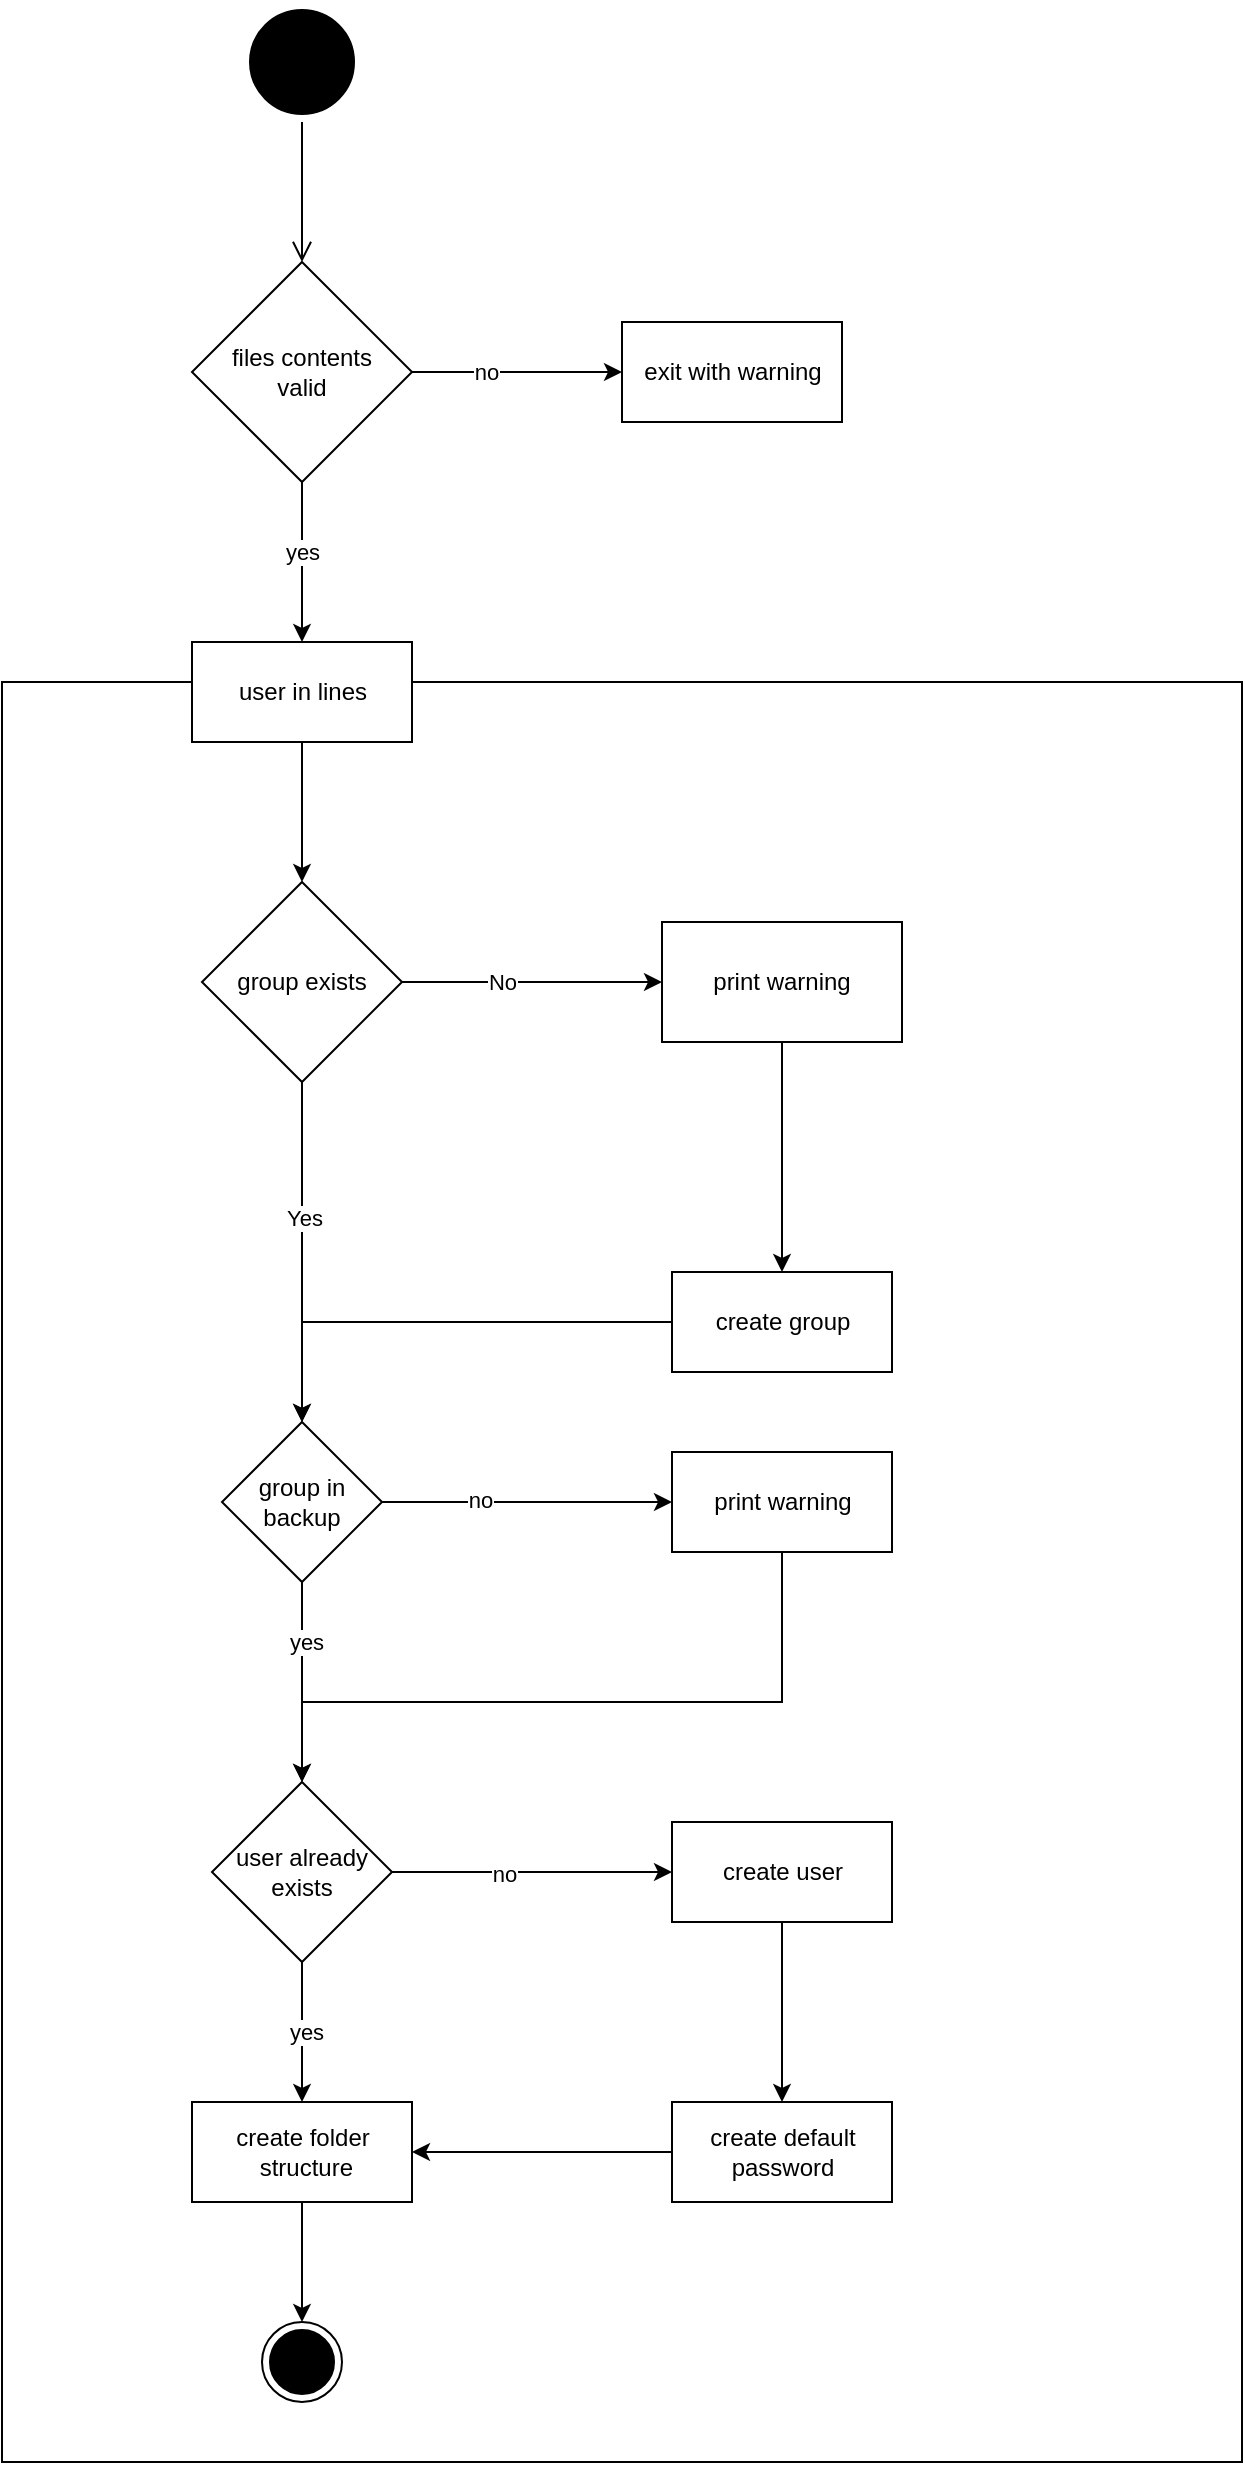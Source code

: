 <mxfile version="16.6.5" type="device"><diagram id="cHc6V56ZfnTVsAJocsQR" name="Page-1"><mxGraphModel dx="726" dy="431" grid="1" gridSize="10" guides="1" tooltips="1" connect="1" arrows="1" fold="1" page="1" pageScale="1" pageWidth="1169" pageHeight="1654" math="0" shadow="0"><root><mxCell id="0"/><mxCell id="1" parent="0"/><mxCell id="qcNVxx7LnVJoJN46Gep6-21" value="" style="html=1;fillColor=none;strokeColor=default;" vertex="1" parent="1"><mxGeometry x="280" y="530" width="620" height="890" as="geometry"/></mxCell><mxCell id="qcNVxx7LnVJoJN46Gep6-2" style="edgeStyle=orthogonalEdgeStyle;rounded=0;orthogonalLoop=1;jettySize=auto;html=1;" edge="1" parent="1" source="qcNVxx7LnVJoJN46Gep6-1" target="qcNVxx7LnVJoJN46Gep6-24"><mxGeometry relative="1" as="geometry"><mxPoint x="430" y="910" as="targetPoint"/></mxGeometry></mxCell><mxCell id="qcNVxx7LnVJoJN46Gep6-3" value="Yes" style="edgeLabel;html=1;align=center;verticalAlign=middle;resizable=0;points=[];" vertex="1" connectable="0" parent="qcNVxx7LnVJoJN46Gep6-2"><mxGeometry x="-0.2" y="1" relative="1" as="geometry"><mxPoint as="offset"/></mxGeometry></mxCell><mxCell id="qcNVxx7LnVJoJN46Gep6-4" style="edgeStyle=orthogonalEdgeStyle;rounded=0;orthogonalLoop=1;jettySize=auto;html=1;" edge="1" parent="1" source="qcNVxx7LnVJoJN46Gep6-1" target="qcNVxx7LnVJoJN46Gep6-7"><mxGeometry relative="1" as="geometry"><mxPoint x="580" y="680" as="targetPoint"/></mxGeometry></mxCell><mxCell id="qcNVxx7LnVJoJN46Gep6-5" value="No" style="edgeLabel;html=1;align=center;verticalAlign=middle;resizable=0;points=[];" vertex="1" connectable="0" parent="qcNVxx7LnVJoJN46Gep6-4"><mxGeometry x="-0.23" relative="1" as="geometry"><mxPoint as="offset"/></mxGeometry></mxCell><mxCell id="qcNVxx7LnVJoJN46Gep6-1" value="group exists" style="rhombus;whiteSpace=wrap;html=1;aspect=fixed;" vertex="1" parent="1"><mxGeometry x="380" y="630" width="100" height="100" as="geometry"/></mxCell><mxCell id="qcNVxx7LnVJoJN46Gep6-8" style="edgeStyle=orthogonalEdgeStyle;rounded=0;orthogonalLoop=1;jettySize=auto;html=1;" edge="1" parent="1" source="qcNVxx7LnVJoJN46Gep6-7" target="qcNVxx7LnVJoJN46Gep6-22"><mxGeometry relative="1" as="geometry"><mxPoint x="610" y="850" as="targetPoint"/><Array as="points"><mxPoint x="660" y="850"/></Array></mxGeometry></mxCell><mxCell id="qcNVxx7LnVJoJN46Gep6-7" value="print warning" style="rounded=0;whiteSpace=wrap;html=1;" vertex="1" parent="1"><mxGeometry x="610" y="650" width="120" height="60" as="geometry"/></mxCell><mxCell id="qcNVxx7LnVJoJN46Gep6-55" style="edgeStyle=orthogonalEdgeStyle;rounded=0;orthogonalLoop=1;jettySize=auto;html=1;entryX=0.5;entryY=0;entryDx=0;entryDy=0;" edge="1" parent="1" source="qcNVxx7LnVJoJN46Gep6-20" target="qcNVxx7LnVJoJN46Gep6-1"><mxGeometry relative="1" as="geometry"/></mxCell><mxCell id="qcNVxx7LnVJoJN46Gep6-20" value="user in lines" style="html=1;" vertex="1" parent="1"><mxGeometry x="375" y="510" width="110" height="50" as="geometry"/></mxCell><mxCell id="qcNVxx7LnVJoJN46Gep6-23" style="edgeStyle=orthogonalEdgeStyle;rounded=0;orthogonalLoop=1;jettySize=auto;html=1;entryX=0.5;entryY=0;entryDx=0;entryDy=0;" edge="1" parent="1" source="qcNVxx7LnVJoJN46Gep6-22" target="qcNVxx7LnVJoJN46Gep6-24"><mxGeometry relative="1" as="geometry"><mxPoint x="490" y="870" as="targetPoint"/></mxGeometry></mxCell><mxCell id="qcNVxx7LnVJoJN46Gep6-22" value="create group" style="html=1;strokeColor=default;fillColor=none;" vertex="1" parent="1"><mxGeometry x="615" y="825" width="110" height="50" as="geometry"/></mxCell><mxCell id="qcNVxx7LnVJoJN46Gep6-25" style="edgeStyle=orthogonalEdgeStyle;rounded=0;orthogonalLoop=1;jettySize=auto;html=1;" edge="1" parent="1" source="qcNVxx7LnVJoJN46Gep6-24" target="qcNVxx7LnVJoJN46Gep6-27"><mxGeometry relative="1" as="geometry"><mxPoint x="560" y="940" as="targetPoint"/></mxGeometry></mxCell><mxCell id="qcNVxx7LnVJoJN46Gep6-28" value="no" style="edgeLabel;html=1;align=center;verticalAlign=middle;resizable=0;points=[];" vertex="1" connectable="0" parent="qcNVxx7LnVJoJN46Gep6-25"><mxGeometry x="-0.333" y="1" relative="1" as="geometry"><mxPoint as="offset"/></mxGeometry></mxCell><mxCell id="qcNVxx7LnVJoJN46Gep6-29" style="edgeStyle=orthogonalEdgeStyle;rounded=0;orthogonalLoop=1;jettySize=auto;html=1;" edge="1" parent="1" source="qcNVxx7LnVJoJN46Gep6-24" target="qcNVxx7LnVJoJN46Gep6-31"><mxGeometry relative="1" as="geometry"><mxPoint x="430" y="1085" as="targetPoint"/></mxGeometry></mxCell><mxCell id="qcNVxx7LnVJoJN46Gep6-32" value="yes" style="edgeLabel;html=1;align=center;verticalAlign=middle;resizable=0;points=[];" vertex="1" connectable="0" parent="qcNVxx7LnVJoJN46Gep6-29"><mxGeometry x="-0.399" y="2" relative="1" as="geometry"><mxPoint as="offset"/></mxGeometry></mxCell><mxCell id="qcNVxx7LnVJoJN46Gep6-24" value="group in backup" style="rhombus;whiteSpace=wrap;html=1;strokeColor=default;fillColor=none;" vertex="1" parent="1"><mxGeometry x="390" y="900" width="80" height="80" as="geometry"/></mxCell><mxCell id="qcNVxx7LnVJoJN46Gep6-44" style="edgeStyle=orthogonalEdgeStyle;rounded=0;orthogonalLoop=1;jettySize=auto;html=1;entryX=0.5;entryY=0;entryDx=0;entryDy=0;" edge="1" parent="1" source="qcNVxx7LnVJoJN46Gep6-27" target="qcNVxx7LnVJoJN46Gep6-31"><mxGeometry relative="1" as="geometry"><mxPoint x="560" y="1070" as="targetPoint"/><Array as="points"><mxPoint x="670" y="1040"/><mxPoint x="430" y="1040"/></Array></mxGeometry></mxCell><mxCell id="qcNVxx7LnVJoJN46Gep6-27" value="print warning" style="html=1;strokeColor=default;fillColor=none;" vertex="1" parent="1"><mxGeometry x="615" y="915" width="110" height="50" as="geometry"/></mxCell><mxCell id="qcNVxx7LnVJoJN46Gep6-33" style="edgeStyle=orthogonalEdgeStyle;rounded=0;orthogonalLoop=1;jettySize=auto;html=1;" edge="1" parent="1" source="qcNVxx7LnVJoJN46Gep6-31" target="qcNVxx7LnVJoJN46Gep6-34"><mxGeometry relative="1" as="geometry"><mxPoint x="430" y="1210" as="targetPoint"/></mxGeometry></mxCell><mxCell id="qcNVxx7LnVJoJN46Gep6-37" value="yes" style="edgeLabel;html=1;align=center;verticalAlign=middle;resizable=0;points=[];" vertex="1" connectable="0" parent="qcNVxx7LnVJoJN46Gep6-33"><mxGeometry x="-0.014" y="2" relative="1" as="geometry"><mxPoint as="offset"/></mxGeometry></mxCell><mxCell id="qcNVxx7LnVJoJN46Gep6-35" style="edgeStyle=orthogonalEdgeStyle;rounded=0;orthogonalLoop=1;jettySize=auto;html=1;" edge="1" parent="1" source="qcNVxx7LnVJoJN46Gep6-31" target="qcNVxx7LnVJoJN46Gep6-36"><mxGeometry relative="1" as="geometry"><mxPoint x="580" y="1125" as="targetPoint"/></mxGeometry></mxCell><mxCell id="qcNVxx7LnVJoJN46Gep6-43" value="no" style="edgeLabel;html=1;align=center;verticalAlign=middle;resizable=0;points=[];" vertex="1" connectable="0" parent="qcNVxx7LnVJoJN46Gep6-35"><mxGeometry x="-0.208" y="-1" relative="1" as="geometry"><mxPoint as="offset"/></mxGeometry></mxCell><mxCell id="qcNVxx7LnVJoJN46Gep6-31" value="user already exists" style="rhombus;whiteSpace=wrap;html=1;strokeColor=default;fillColor=none;aspect=fixed;" vertex="1" parent="1"><mxGeometry x="385" y="1080" width="90" height="90" as="geometry"/></mxCell><mxCell id="qcNVxx7LnVJoJN46Gep6-41" style="edgeStyle=orthogonalEdgeStyle;rounded=0;orthogonalLoop=1;jettySize=auto;html=1;entryX=0.5;entryY=0;entryDx=0;entryDy=0;" edge="1" parent="1" source="qcNVxx7LnVJoJN46Gep6-34" target="qcNVxx7LnVJoJN46Gep6-58"><mxGeometry relative="1" as="geometry"><mxPoint x="430" y="1340" as="targetPoint"/></mxGeometry></mxCell><mxCell id="qcNVxx7LnVJoJN46Gep6-34" value="create folder&lt;br&gt;&amp;nbsp;structure" style="html=1;strokeColor=default;fillColor=none;" vertex="1" parent="1"><mxGeometry x="375" y="1240" width="110" height="50" as="geometry"/></mxCell><mxCell id="qcNVxx7LnVJoJN46Gep6-38" style="edgeStyle=orthogonalEdgeStyle;rounded=0;orthogonalLoop=1;jettySize=auto;html=1;" edge="1" parent="1" source="qcNVxx7LnVJoJN46Gep6-36" target="qcNVxx7LnVJoJN46Gep6-39"><mxGeometry relative="1" as="geometry"><mxPoint x="670" y="1210" as="targetPoint"/></mxGeometry></mxCell><mxCell id="qcNVxx7LnVJoJN46Gep6-36" value="create user" style="html=1;strokeColor=default;fillColor=none;" vertex="1" parent="1"><mxGeometry x="615" y="1100" width="110" height="50" as="geometry"/></mxCell><mxCell id="qcNVxx7LnVJoJN46Gep6-40" style="edgeStyle=orthogonalEdgeStyle;rounded=0;orthogonalLoop=1;jettySize=auto;html=1;entryX=1;entryY=0.5;entryDx=0;entryDy=0;" edge="1" parent="1" source="qcNVxx7LnVJoJN46Gep6-39" target="qcNVxx7LnVJoJN46Gep6-34"><mxGeometry relative="1" as="geometry"/></mxCell><mxCell id="qcNVxx7LnVJoJN46Gep6-39" value="create default &lt;br&gt;password" style="html=1;strokeColor=default;fillColor=none;" vertex="1" parent="1"><mxGeometry x="615" y="1240" width="110" height="50" as="geometry"/></mxCell><mxCell id="qcNVxx7LnVJoJN46Gep6-48" style="edgeStyle=orthogonalEdgeStyle;rounded=0;orthogonalLoop=1;jettySize=auto;html=1;entryX=0.5;entryY=0;entryDx=0;entryDy=0;" edge="1" parent="1" source="qcNVxx7LnVJoJN46Gep6-47" target="qcNVxx7LnVJoJN46Gep6-20"><mxGeometry relative="1" as="geometry"/></mxCell><mxCell id="qcNVxx7LnVJoJN46Gep6-51" value="yes" style="edgeLabel;html=1;align=center;verticalAlign=middle;resizable=0;points=[];" vertex="1" connectable="0" parent="qcNVxx7LnVJoJN46Gep6-48"><mxGeometry x="-0.13" relative="1" as="geometry"><mxPoint as="offset"/></mxGeometry></mxCell><mxCell id="qcNVxx7LnVJoJN46Gep6-52" style="edgeStyle=orthogonalEdgeStyle;rounded=0;orthogonalLoop=1;jettySize=auto;html=1;" edge="1" parent="1" source="qcNVxx7LnVJoJN46Gep6-47" target="qcNVxx7LnVJoJN46Gep6-54"><mxGeometry relative="1" as="geometry"><mxPoint x="590" y="375" as="targetPoint"/></mxGeometry></mxCell><mxCell id="qcNVxx7LnVJoJN46Gep6-53" value="no" style="edgeLabel;html=1;align=center;verticalAlign=middle;resizable=0;points=[];" vertex="1" connectable="0" parent="qcNVxx7LnVJoJN46Gep6-52"><mxGeometry x="-0.295" relative="1" as="geometry"><mxPoint as="offset"/></mxGeometry></mxCell><mxCell id="qcNVxx7LnVJoJN46Gep6-47" value="files contents&lt;br&gt;valid" style="rhombus;whiteSpace=wrap;html=1;strokeColor=default;fillColor=none;aspect=fixed;" vertex="1" parent="1"><mxGeometry x="375" y="320" width="110" height="110" as="geometry"/></mxCell><mxCell id="qcNVxx7LnVJoJN46Gep6-54" value="exit with warning" style="html=1;strokeColor=default;fillColor=none;" vertex="1" parent="1"><mxGeometry x="590" y="350.0" width="110" height="50" as="geometry"/></mxCell><mxCell id="qcNVxx7LnVJoJN46Gep6-56" value="" style="ellipse;html=1;shape=startState;fillColor=#000000;strokeColor=#000000;aspect=fixed;" vertex="1" parent="1"><mxGeometry x="400" y="190" width="60" height="60" as="geometry"/></mxCell><mxCell id="qcNVxx7LnVJoJN46Gep6-57" value="" style="edgeStyle=orthogonalEdgeStyle;html=1;verticalAlign=bottom;endArrow=open;endSize=8;strokeColor=#000000;rounded=0;entryX=0.5;entryY=0;entryDx=0;entryDy=0;" edge="1" source="qcNVxx7LnVJoJN46Gep6-56" parent="1" target="qcNVxx7LnVJoJN46Gep6-47"><mxGeometry relative="1" as="geometry"><mxPoint x="430" y="310" as="targetPoint"/></mxGeometry></mxCell><mxCell id="qcNVxx7LnVJoJN46Gep6-58" value="" style="ellipse;html=1;shape=endState;fillColor=#000000;strokeColor=#000000;" vertex="1" parent="1"><mxGeometry x="410" y="1350" width="40" height="40" as="geometry"/></mxCell></root></mxGraphModel></diagram></mxfile>